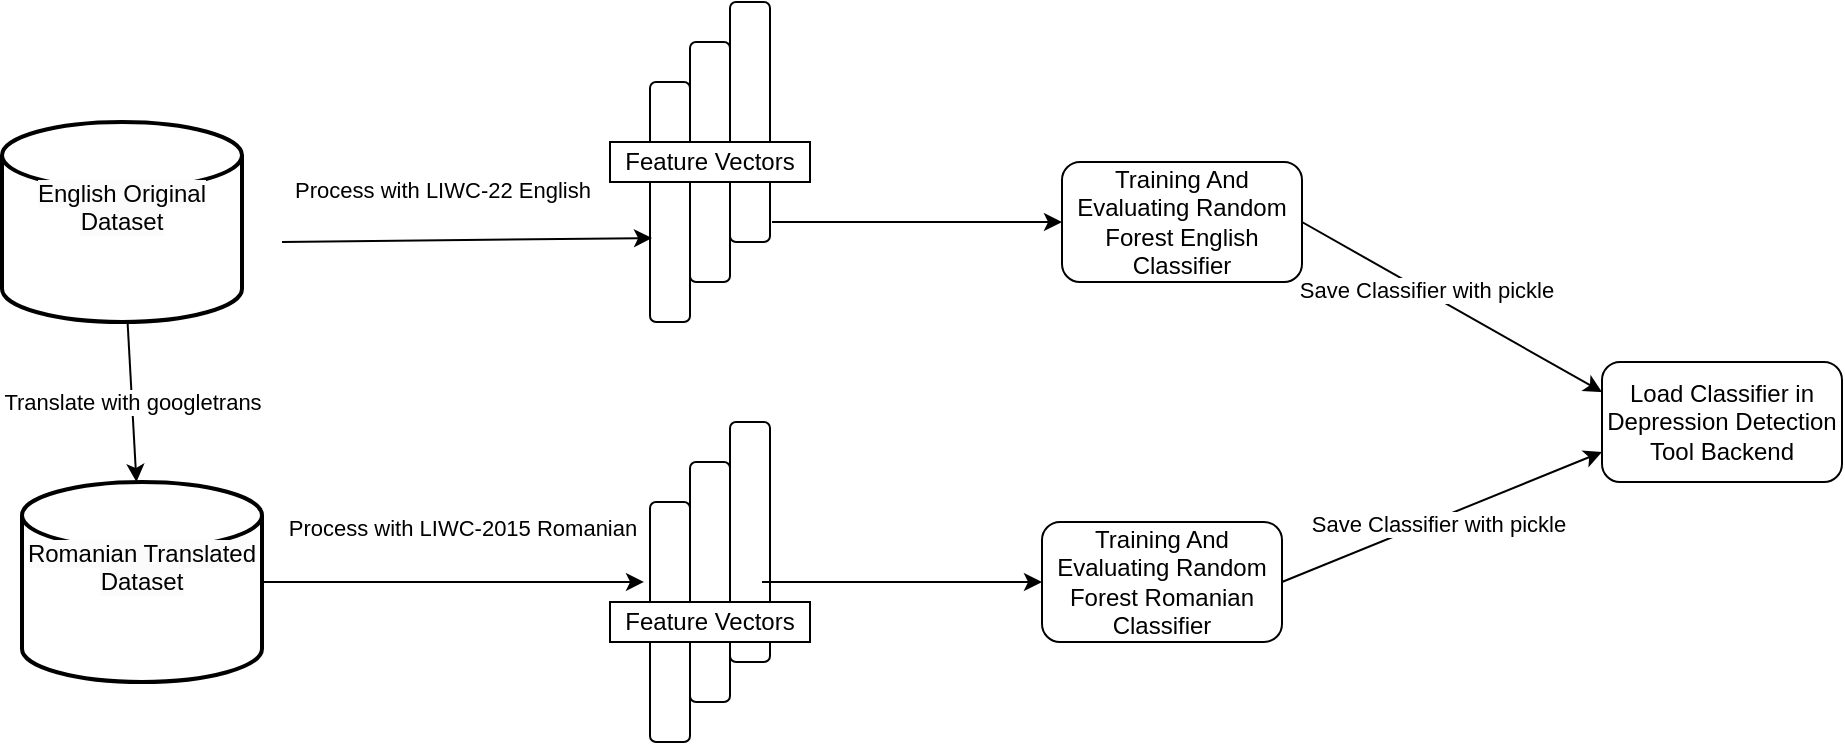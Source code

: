 <mxfile version="24.3.1" type="device">
  <diagram name="Pagină-1" id="JqGLmlje-UTVv07IEp6l">
    <mxGraphModel dx="1434" dy="738" grid="1" gridSize="10" guides="1" tooltips="1" connect="1" arrows="1" fold="1" page="1" pageScale="1" pageWidth="827" pageHeight="1169" math="0" shadow="0">
      <root>
        <mxCell id="0" />
        <mxCell id="1" parent="0" />
        <mxCell id="jkhjfqm331X6zdXHp7C5-4" value="Translate with googletrans" style="endArrow=classic;html=1;rounded=0;" edge="1" parent="1" source="jkhjfqm331X6zdXHp7C5-18" target="jkhjfqm331X6zdXHp7C5-19">
          <mxGeometry width="50" height="50" relative="1" as="geometry">
            <mxPoint x="130" y="230" as="sourcePoint" />
            <mxPoint x="180" y="180" as="targetPoint" />
          </mxGeometry>
        </mxCell>
        <mxCell id="jkhjfqm331X6zdXHp7C5-18" value="&#xa;&lt;span style=&quot;color: rgb(0, 0, 0); font-family: Helvetica; font-size: 12px; font-style: normal; font-variant-ligatures: normal; font-variant-caps: normal; font-weight: 400; letter-spacing: normal; orphans: 2; text-align: center; text-indent: 0px; text-transform: none; widows: 2; word-spacing: 0px; -webkit-text-stroke-width: 0px; white-space: normal; background-color: rgb(251, 251, 251); text-decoration-thickness: initial; text-decoration-style: initial; text-decoration-color: initial; display: inline !important; float: none;&quot;&gt;English Original Dataset&lt;/span&gt;&#xa;&#xa;" style="strokeWidth=2;html=1;shape=mxgraph.flowchart.database;whiteSpace=wrap;" vertex="1" parent="1">
          <mxGeometry x="60" y="120" width="120" height="100" as="geometry" />
        </mxCell>
        <mxCell id="jkhjfqm331X6zdXHp7C5-19" value="&#xa;&lt;span style=&quot;color: rgb(0, 0, 0); font-family: Helvetica; font-size: 12px; font-style: normal; font-variant-ligatures: normal; font-variant-caps: normal; font-weight: 400; letter-spacing: normal; orphans: 2; text-align: center; text-indent: 0px; text-transform: none; widows: 2; word-spacing: 0px; -webkit-text-stroke-width: 0px; white-space: normal; background-color: rgb(251, 251, 251); text-decoration-thickness: initial; text-decoration-style: initial; text-decoration-color: initial; display: inline !important; float: none;&quot;&gt;Romanian Translated Dataset&lt;/span&gt;&#xa;&#xa;" style="strokeWidth=2;html=1;shape=mxgraph.flowchart.database;whiteSpace=wrap;" vertex="1" parent="1">
          <mxGeometry x="70" y="300" width="120" height="100" as="geometry" />
        </mxCell>
        <mxCell id="jkhjfqm331X6zdXHp7C5-20" value="&lt;div&gt;&lt;br&gt;&lt;/div&gt;" style="rounded=1;whiteSpace=wrap;html=1;direction=south;" vertex="1" parent="1">
          <mxGeometry x="384" y="100" width="20" height="120" as="geometry" />
        </mxCell>
        <mxCell id="jkhjfqm331X6zdXHp7C5-21" value="" style="rounded=1;whiteSpace=wrap;html=1;direction=south;" vertex="1" parent="1">
          <mxGeometry x="404" y="80" width="20" height="120" as="geometry" />
        </mxCell>
        <mxCell id="jkhjfqm331X6zdXHp7C5-22" value="" style="rounded=1;whiteSpace=wrap;html=1;direction=south;" vertex="1" parent="1">
          <mxGeometry x="424" y="60" width="20" height="120" as="geometry" />
        </mxCell>
        <mxCell id="jkhjfqm331X6zdXHp7C5-23" value="" style="rounded=1;whiteSpace=wrap;html=1;direction=south;" vertex="1" parent="1">
          <mxGeometry x="384" y="310" width="20" height="120" as="geometry" />
        </mxCell>
        <mxCell id="jkhjfqm331X6zdXHp7C5-24" value="" style="rounded=1;whiteSpace=wrap;html=1;direction=south;" vertex="1" parent="1">
          <mxGeometry x="404" y="290" width="20" height="120" as="geometry" />
        </mxCell>
        <mxCell id="jkhjfqm331X6zdXHp7C5-25" value="" style="rounded=1;whiteSpace=wrap;html=1;direction=south;" vertex="1" parent="1">
          <mxGeometry x="424" y="270" width="20" height="120" as="geometry" />
        </mxCell>
        <mxCell id="jkhjfqm331X6zdXHp7C5-26" value="" style="endArrow=classic;html=1;rounded=0;entryX=0.65;entryY=0.95;entryDx=0;entryDy=0;entryPerimeter=0;" edge="1" parent="1" target="jkhjfqm331X6zdXHp7C5-20">
          <mxGeometry width="50" height="50" relative="1" as="geometry">
            <mxPoint x="200" y="180" as="sourcePoint" />
            <mxPoint x="620" y="250" as="targetPoint" />
          </mxGeometry>
        </mxCell>
        <mxCell id="jkhjfqm331X6zdXHp7C5-28" value="Process with LIWC-22 English&lt;div&gt;&lt;br&gt;&lt;/div&gt;" style="edgeLabel;html=1;align=center;verticalAlign=middle;resizable=0;points=[];" vertex="1" connectable="0" parent="jkhjfqm331X6zdXHp7C5-26">
          <mxGeometry x="-0.281" y="4" relative="1" as="geometry">
            <mxPoint x="13" y="-15" as="offset" />
          </mxGeometry>
        </mxCell>
        <mxCell id="jkhjfqm331X6zdXHp7C5-27" value="Process with LIWC-2015 Romanian&lt;div&gt;&lt;br&gt;&lt;/div&gt;" style="endArrow=classic;html=1;rounded=0;exitX=1;exitY=0.5;exitDx=0;exitDy=0;exitPerimeter=0;entryX=0.333;entryY=1.15;entryDx=0;entryDy=0;entryPerimeter=0;" edge="1" parent="1" source="jkhjfqm331X6zdXHp7C5-19" target="jkhjfqm331X6zdXHp7C5-23">
          <mxGeometry x="0.047" y="20" width="50" height="50" relative="1" as="geometry">
            <mxPoint x="570" y="300" as="sourcePoint" />
            <mxPoint x="620" y="250" as="targetPoint" />
            <mxPoint as="offset" />
          </mxGeometry>
        </mxCell>
        <mxCell id="jkhjfqm331X6zdXHp7C5-34" value="Feature Vectors" style="whiteSpace=wrap;html=1;" vertex="1" parent="1">
          <mxGeometry x="364" y="130" width="100" height="20" as="geometry" />
        </mxCell>
        <mxCell id="jkhjfqm331X6zdXHp7C5-35" value="Feature Vectors" style="whiteSpace=wrap;html=1;" vertex="1" parent="1">
          <mxGeometry x="364" y="360" width="100" height="20" as="geometry" />
        </mxCell>
        <mxCell id="jkhjfqm331X6zdXHp7C5-36" value="Training And Evaluating Random Forest English Classifier" style="rounded=1;whiteSpace=wrap;html=1;" vertex="1" parent="1">
          <mxGeometry x="590" y="140" width="120" height="60" as="geometry" />
        </mxCell>
        <mxCell id="jkhjfqm331X6zdXHp7C5-37" value="" style="endArrow=classic;html=1;rounded=0;exitX=0.917;exitY=-0.05;exitDx=0;exitDy=0;entryX=0;entryY=0.5;entryDx=0;entryDy=0;exitPerimeter=0;" edge="1" parent="1" source="jkhjfqm331X6zdXHp7C5-22" target="jkhjfqm331X6zdXHp7C5-36">
          <mxGeometry width="50" height="50" relative="1" as="geometry">
            <mxPoint x="570" y="300" as="sourcePoint" />
            <mxPoint x="620" y="250" as="targetPoint" />
          </mxGeometry>
        </mxCell>
        <mxCell id="jkhjfqm331X6zdXHp7C5-38" value="Training And Evaluating Random Forest Romanian Classifier" style="rounded=1;whiteSpace=wrap;html=1;" vertex="1" parent="1">
          <mxGeometry x="580" y="320" width="120" height="60" as="geometry" />
        </mxCell>
        <mxCell id="jkhjfqm331X6zdXHp7C5-39" value="" style="endArrow=classic;html=1;rounded=0;exitX=0.667;exitY=0.2;exitDx=0;exitDy=0;exitPerimeter=0;entryX=0;entryY=0.5;entryDx=0;entryDy=0;" edge="1" parent="1" source="jkhjfqm331X6zdXHp7C5-25" target="jkhjfqm331X6zdXHp7C5-38">
          <mxGeometry width="50" height="50" relative="1" as="geometry">
            <mxPoint x="570" y="300" as="sourcePoint" />
            <mxPoint x="620" y="250" as="targetPoint" />
          </mxGeometry>
        </mxCell>
        <mxCell id="jkhjfqm331X6zdXHp7C5-40" value="Load Classifier in Depression Detection Tool Backend" style="rounded=1;whiteSpace=wrap;html=1;" vertex="1" parent="1">
          <mxGeometry x="860" y="240" width="120" height="60" as="geometry" />
        </mxCell>
        <mxCell id="jkhjfqm331X6zdXHp7C5-41" value="" style="endArrow=classic;html=1;rounded=0;exitX=1;exitY=0.5;exitDx=0;exitDy=0;entryX=0;entryY=0.25;entryDx=0;entryDy=0;" edge="1" parent="1" source="jkhjfqm331X6zdXHp7C5-36" target="jkhjfqm331X6zdXHp7C5-40">
          <mxGeometry width="50" height="50" relative="1" as="geometry">
            <mxPoint x="570" y="300" as="sourcePoint" />
            <mxPoint x="620" y="250" as="targetPoint" />
          </mxGeometry>
        </mxCell>
        <mxCell id="jkhjfqm331X6zdXHp7C5-45" value="Save Classifier with pickle" style="edgeLabel;html=1;align=center;verticalAlign=middle;resizable=0;points=[];" vertex="1" connectable="0" parent="jkhjfqm331X6zdXHp7C5-41">
          <mxGeometry x="-0.18" y="1" relative="1" as="geometry">
            <mxPoint as="offset" />
          </mxGeometry>
        </mxCell>
        <mxCell id="jkhjfqm331X6zdXHp7C5-42" value="" style="endArrow=classic;html=1;rounded=0;exitX=1;exitY=0.5;exitDx=0;exitDy=0;entryX=0;entryY=0.75;entryDx=0;entryDy=0;" edge="1" parent="1" source="jkhjfqm331X6zdXHp7C5-38" target="jkhjfqm331X6zdXHp7C5-40">
          <mxGeometry width="50" height="50" relative="1" as="geometry">
            <mxPoint x="570" y="300" as="sourcePoint" />
            <mxPoint x="620" y="250" as="targetPoint" />
          </mxGeometry>
        </mxCell>
        <mxCell id="jkhjfqm331X6zdXHp7C5-46" value="Save Classifier with pickle" style="edgeLabel;html=1;align=center;verticalAlign=middle;resizable=0;points=[];" vertex="1" connectable="0" parent="jkhjfqm331X6zdXHp7C5-42">
          <mxGeometry x="-0.037" y="-2" relative="1" as="geometry">
            <mxPoint as="offset" />
          </mxGeometry>
        </mxCell>
      </root>
    </mxGraphModel>
  </diagram>
</mxfile>
